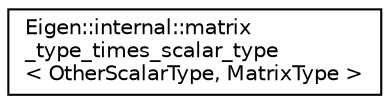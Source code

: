 digraph "Graphical Class Hierarchy"
{
  edge [fontname="Helvetica",fontsize="10",labelfontname="Helvetica",labelfontsize="10"];
  node [fontname="Helvetica",fontsize="10",shape=record];
  rankdir="LR";
  Node1 [label="Eigen::internal::matrix\l_type_times_scalar_type\l\< OtherScalarType, MatrixType \>",height=0.2,width=0.4,color="black", fillcolor="white", style="filled",URL="$struct_eigen_1_1internal_1_1matrix__type__times__scalar__type.html"];
}

